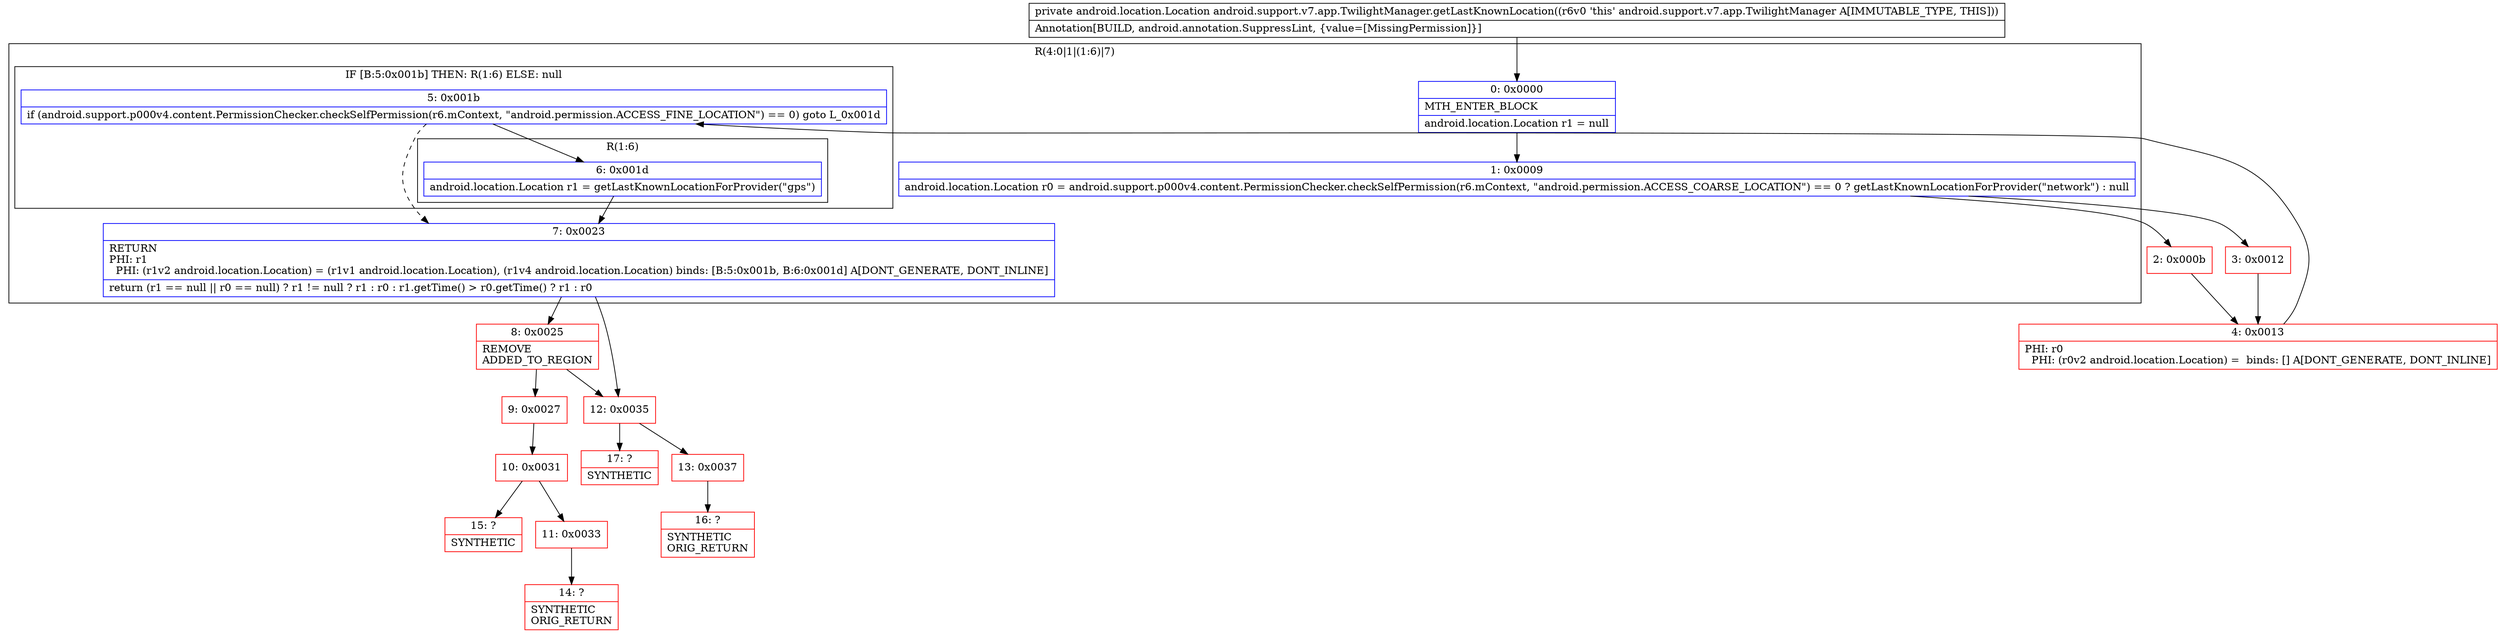 digraph "CFG forandroid.support.v7.app.TwilightManager.getLastKnownLocation()Landroid\/location\/Location;" {
subgraph cluster_Region_1326680716 {
label = "R(4:0|1|(1:6)|7)";
node [shape=record,color=blue];
Node_0 [shape=record,label="{0\:\ 0x0000|MTH_ENTER_BLOCK\l|android.location.Location r1 = null\l}"];
Node_1 [shape=record,label="{1\:\ 0x0009|android.location.Location r0 = android.support.p000v4.content.PermissionChecker.checkSelfPermission(r6.mContext, \"android.permission.ACCESS_COARSE_LOCATION\") == 0 ? getLastKnownLocationForProvider(\"network\") : null\l}"];
subgraph cluster_IfRegion_1993808396 {
label = "IF [B:5:0x001b] THEN: R(1:6) ELSE: null";
node [shape=record,color=blue];
Node_5 [shape=record,label="{5\:\ 0x001b|if (android.support.p000v4.content.PermissionChecker.checkSelfPermission(r6.mContext, \"android.permission.ACCESS_FINE_LOCATION\") == 0) goto L_0x001d\l}"];
subgraph cluster_Region_1980873158 {
label = "R(1:6)";
node [shape=record,color=blue];
Node_6 [shape=record,label="{6\:\ 0x001d|android.location.Location r1 = getLastKnownLocationForProvider(\"gps\")\l}"];
}
}
Node_7 [shape=record,label="{7\:\ 0x0023|RETURN\lPHI: r1 \l  PHI: (r1v2 android.location.Location) = (r1v1 android.location.Location), (r1v4 android.location.Location) binds: [B:5:0x001b, B:6:0x001d] A[DONT_GENERATE, DONT_INLINE]\l|return (r1 == null \|\| r0 == null) ? r1 != null ? r1 : r0 : r1.getTime() \> r0.getTime() ? r1 : r0\l}"];
}
Node_2 [shape=record,color=red,label="{2\:\ 0x000b}"];
Node_3 [shape=record,color=red,label="{3\:\ 0x0012}"];
Node_4 [shape=record,color=red,label="{4\:\ 0x0013|PHI: r0 \l  PHI: (r0v2 android.location.Location) =  binds: [] A[DONT_GENERATE, DONT_INLINE]\l}"];
Node_8 [shape=record,color=red,label="{8\:\ 0x0025|REMOVE\lADDED_TO_REGION\l}"];
Node_9 [shape=record,color=red,label="{9\:\ 0x0027}"];
Node_10 [shape=record,color=red,label="{10\:\ 0x0031}"];
Node_11 [shape=record,color=red,label="{11\:\ 0x0033}"];
Node_12 [shape=record,color=red,label="{12\:\ 0x0035}"];
Node_13 [shape=record,color=red,label="{13\:\ 0x0037}"];
Node_14 [shape=record,color=red,label="{14\:\ ?|SYNTHETIC\lORIG_RETURN\l}"];
Node_15 [shape=record,color=red,label="{15\:\ ?|SYNTHETIC\l}"];
Node_16 [shape=record,color=red,label="{16\:\ ?|SYNTHETIC\lORIG_RETURN\l}"];
Node_17 [shape=record,color=red,label="{17\:\ ?|SYNTHETIC\l}"];
MethodNode[shape=record,label="{private android.location.Location android.support.v7.app.TwilightManager.getLastKnownLocation((r6v0 'this' android.support.v7.app.TwilightManager A[IMMUTABLE_TYPE, THIS]))  | Annotation[BUILD, android.annotation.SuppressLint, \{value=[MissingPermission]\}]\l}"];
MethodNode -> Node_0;
Node_0 -> Node_1;
Node_1 -> Node_2;
Node_1 -> Node_3;
Node_5 -> Node_6;
Node_5 -> Node_7[style=dashed];
Node_6 -> Node_7;
Node_7 -> Node_8;
Node_7 -> Node_12;
Node_2 -> Node_4;
Node_3 -> Node_4;
Node_4 -> Node_5;
Node_8 -> Node_9;
Node_8 -> Node_12;
Node_9 -> Node_10;
Node_10 -> Node_11;
Node_10 -> Node_15;
Node_11 -> Node_14;
Node_12 -> Node_13;
Node_12 -> Node_17;
Node_13 -> Node_16;
}

